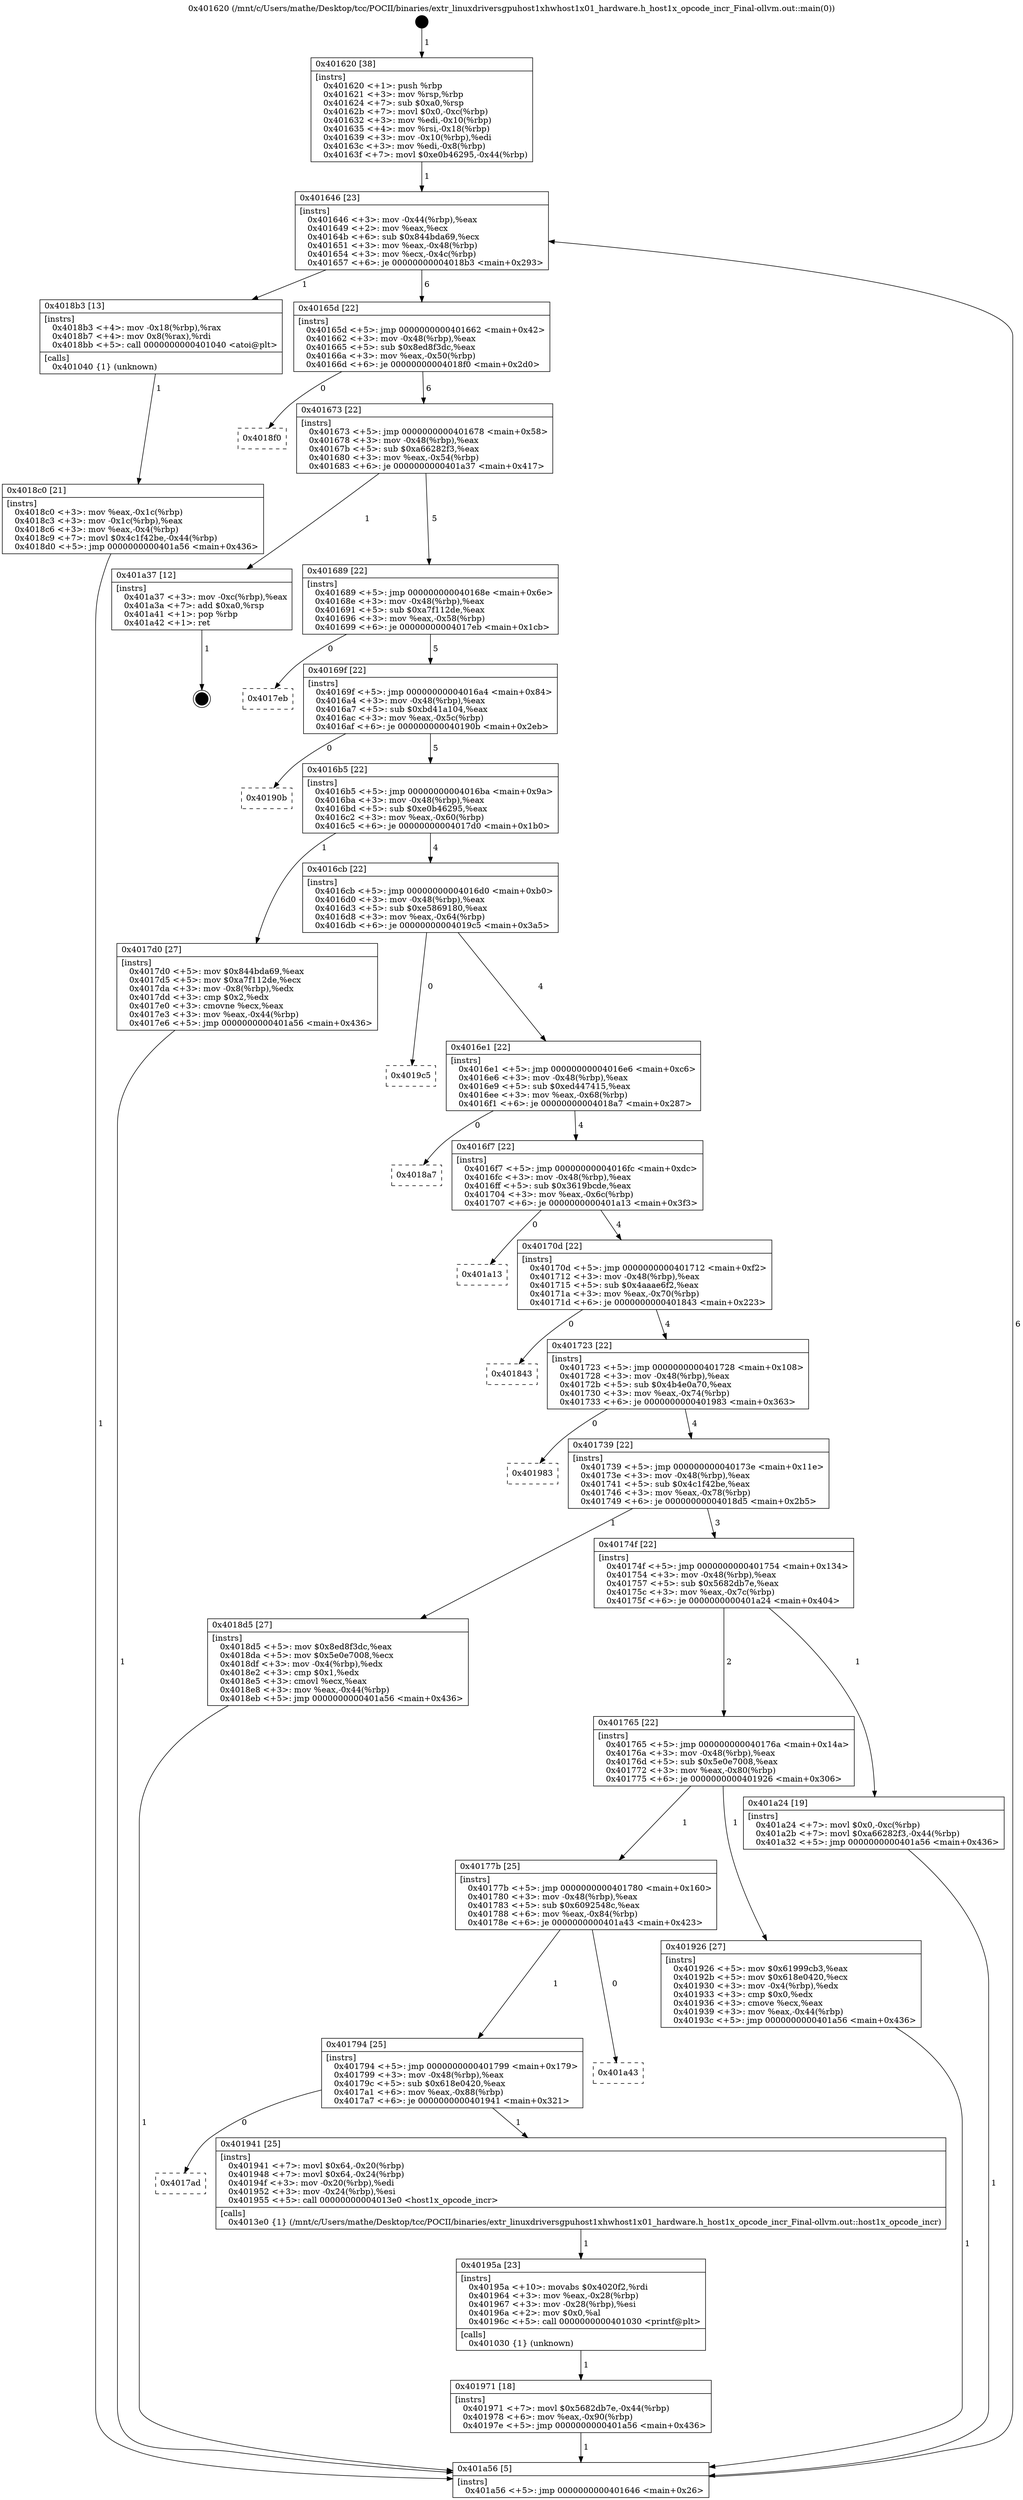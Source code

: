 digraph "0x401620" {
  label = "0x401620 (/mnt/c/Users/mathe/Desktop/tcc/POCII/binaries/extr_linuxdriversgpuhost1xhwhost1x01_hardware.h_host1x_opcode_incr_Final-ollvm.out::main(0))"
  labelloc = "t"
  node[shape=record]

  Entry [label="",width=0.3,height=0.3,shape=circle,fillcolor=black,style=filled]
  "0x401646" [label="{
     0x401646 [23]\l
     | [instrs]\l
     &nbsp;&nbsp;0x401646 \<+3\>: mov -0x44(%rbp),%eax\l
     &nbsp;&nbsp;0x401649 \<+2\>: mov %eax,%ecx\l
     &nbsp;&nbsp;0x40164b \<+6\>: sub $0x844bda69,%ecx\l
     &nbsp;&nbsp;0x401651 \<+3\>: mov %eax,-0x48(%rbp)\l
     &nbsp;&nbsp;0x401654 \<+3\>: mov %ecx,-0x4c(%rbp)\l
     &nbsp;&nbsp;0x401657 \<+6\>: je 00000000004018b3 \<main+0x293\>\l
  }"]
  "0x4018b3" [label="{
     0x4018b3 [13]\l
     | [instrs]\l
     &nbsp;&nbsp;0x4018b3 \<+4\>: mov -0x18(%rbp),%rax\l
     &nbsp;&nbsp;0x4018b7 \<+4\>: mov 0x8(%rax),%rdi\l
     &nbsp;&nbsp;0x4018bb \<+5\>: call 0000000000401040 \<atoi@plt\>\l
     | [calls]\l
     &nbsp;&nbsp;0x401040 \{1\} (unknown)\l
  }"]
  "0x40165d" [label="{
     0x40165d [22]\l
     | [instrs]\l
     &nbsp;&nbsp;0x40165d \<+5\>: jmp 0000000000401662 \<main+0x42\>\l
     &nbsp;&nbsp;0x401662 \<+3\>: mov -0x48(%rbp),%eax\l
     &nbsp;&nbsp;0x401665 \<+5\>: sub $0x8ed8f3dc,%eax\l
     &nbsp;&nbsp;0x40166a \<+3\>: mov %eax,-0x50(%rbp)\l
     &nbsp;&nbsp;0x40166d \<+6\>: je 00000000004018f0 \<main+0x2d0\>\l
  }"]
  Exit [label="",width=0.3,height=0.3,shape=circle,fillcolor=black,style=filled,peripheries=2]
  "0x4018f0" [label="{
     0x4018f0\l
  }", style=dashed]
  "0x401673" [label="{
     0x401673 [22]\l
     | [instrs]\l
     &nbsp;&nbsp;0x401673 \<+5\>: jmp 0000000000401678 \<main+0x58\>\l
     &nbsp;&nbsp;0x401678 \<+3\>: mov -0x48(%rbp),%eax\l
     &nbsp;&nbsp;0x40167b \<+5\>: sub $0xa66282f3,%eax\l
     &nbsp;&nbsp;0x401680 \<+3\>: mov %eax,-0x54(%rbp)\l
     &nbsp;&nbsp;0x401683 \<+6\>: je 0000000000401a37 \<main+0x417\>\l
  }"]
  "0x401971" [label="{
     0x401971 [18]\l
     | [instrs]\l
     &nbsp;&nbsp;0x401971 \<+7\>: movl $0x5682db7e,-0x44(%rbp)\l
     &nbsp;&nbsp;0x401978 \<+6\>: mov %eax,-0x90(%rbp)\l
     &nbsp;&nbsp;0x40197e \<+5\>: jmp 0000000000401a56 \<main+0x436\>\l
  }"]
  "0x401a37" [label="{
     0x401a37 [12]\l
     | [instrs]\l
     &nbsp;&nbsp;0x401a37 \<+3\>: mov -0xc(%rbp),%eax\l
     &nbsp;&nbsp;0x401a3a \<+7\>: add $0xa0,%rsp\l
     &nbsp;&nbsp;0x401a41 \<+1\>: pop %rbp\l
     &nbsp;&nbsp;0x401a42 \<+1\>: ret\l
  }"]
  "0x401689" [label="{
     0x401689 [22]\l
     | [instrs]\l
     &nbsp;&nbsp;0x401689 \<+5\>: jmp 000000000040168e \<main+0x6e\>\l
     &nbsp;&nbsp;0x40168e \<+3\>: mov -0x48(%rbp),%eax\l
     &nbsp;&nbsp;0x401691 \<+5\>: sub $0xa7f112de,%eax\l
     &nbsp;&nbsp;0x401696 \<+3\>: mov %eax,-0x58(%rbp)\l
     &nbsp;&nbsp;0x401699 \<+6\>: je 00000000004017eb \<main+0x1cb\>\l
  }"]
  "0x40195a" [label="{
     0x40195a [23]\l
     | [instrs]\l
     &nbsp;&nbsp;0x40195a \<+10\>: movabs $0x4020f2,%rdi\l
     &nbsp;&nbsp;0x401964 \<+3\>: mov %eax,-0x28(%rbp)\l
     &nbsp;&nbsp;0x401967 \<+3\>: mov -0x28(%rbp),%esi\l
     &nbsp;&nbsp;0x40196a \<+2\>: mov $0x0,%al\l
     &nbsp;&nbsp;0x40196c \<+5\>: call 0000000000401030 \<printf@plt\>\l
     | [calls]\l
     &nbsp;&nbsp;0x401030 \{1\} (unknown)\l
  }"]
  "0x4017eb" [label="{
     0x4017eb\l
  }", style=dashed]
  "0x40169f" [label="{
     0x40169f [22]\l
     | [instrs]\l
     &nbsp;&nbsp;0x40169f \<+5\>: jmp 00000000004016a4 \<main+0x84\>\l
     &nbsp;&nbsp;0x4016a4 \<+3\>: mov -0x48(%rbp),%eax\l
     &nbsp;&nbsp;0x4016a7 \<+5\>: sub $0xbd41a104,%eax\l
     &nbsp;&nbsp;0x4016ac \<+3\>: mov %eax,-0x5c(%rbp)\l
     &nbsp;&nbsp;0x4016af \<+6\>: je 000000000040190b \<main+0x2eb\>\l
  }"]
  "0x4017ad" [label="{
     0x4017ad\l
  }", style=dashed]
  "0x40190b" [label="{
     0x40190b\l
  }", style=dashed]
  "0x4016b5" [label="{
     0x4016b5 [22]\l
     | [instrs]\l
     &nbsp;&nbsp;0x4016b5 \<+5\>: jmp 00000000004016ba \<main+0x9a\>\l
     &nbsp;&nbsp;0x4016ba \<+3\>: mov -0x48(%rbp),%eax\l
     &nbsp;&nbsp;0x4016bd \<+5\>: sub $0xe0b46295,%eax\l
     &nbsp;&nbsp;0x4016c2 \<+3\>: mov %eax,-0x60(%rbp)\l
     &nbsp;&nbsp;0x4016c5 \<+6\>: je 00000000004017d0 \<main+0x1b0\>\l
  }"]
  "0x401941" [label="{
     0x401941 [25]\l
     | [instrs]\l
     &nbsp;&nbsp;0x401941 \<+7\>: movl $0x64,-0x20(%rbp)\l
     &nbsp;&nbsp;0x401948 \<+7\>: movl $0x64,-0x24(%rbp)\l
     &nbsp;&nbsp;0x40194f \<+3\>: mov -0x20(%rbp),%edi\l
     &nbsp;&nbsp;0x401952 \<+3\>: mov -0x24(%rbp),%esi\l
     &nbsp;&nbsp;0x401955 \<+5\>: call 00000000004013e0 \<host1x_opcode_incr\>\l
     | [calls]\l
     &nbsp;&nbsp;0x4013e0 \{1\} (/mnt/c/Users/mathe/Desktop/tcc/POCII/binaries/extr_linuxdriversgpuhost1xhwhost1x01_hardware.h_host1x_opcode_incr_Final-ollvm.out::host1x_opcode_incr)\l
  }"]
  "0x4017d0" [label="{
     0x4017d0 [27]\l
     | [instrs]\l
     &nbsp;&nbsp;0x4017d0 \<+5\>: mov $0x844bda69,%eax\l
     &nbsp;&nbsp;0x4017d5 \<+5\>: mov $0xa7f112de,%ecx\l
     &nbsp;&nbsp;0x4017da \<+3\>: mov -0x8(%rbp),%edx\l
     &nbsp;&nbsp;0x4017dd \<+3\>: cmp $0x2,%edx\l
     &nbsp;&nbsp;0x4017e0 \<+3\>: cmovne %ecx,%eax\l
     &nbsp;&nbsp;0x4017e3 \<+3\>: mov %eax,-0x44(%rbp)\l
     &nbsp;&nbsp;0x4017e6 \<+5\>: jmp 0000000000401a56 \<main+0x436\>\l
  }"]
  "0x4016cb" [label="{
     0x4016cb [22]\l
     | [instrs]\l
     &nbsp;&nbsp;0x4016cb \<+5\>: jmp 00000000004016d0 \<main+0xb0\>\l
     &nbsp;&nbsp;0x4016d0 \<+3\>: mov -0x48(%rbp),%eax\l
     &nbsp;&nbsp;0x4016d3 \<+5\>: sub $0xe5869180,%eax\l
     &nbsp;&nbsp;0x4016d8 \<+3\>: mov %eax,-0x64(%rbp)\l
     &nbsp;&nbsp;0x4016db \<+6\>: je 00000000004019c5 \<main+0x3a5\>\l
  }"]
  "0x401a56" [label="{
     0x401a56 [5]\l
     | [instrs]\l
     &nbsp;&nbsp;0x401a56 \<+5\>: jmp 0000000000401646 \<main+0x26\>\l
  }"]
  "0x401620" [label="{
     0x401620 [38]\l
     | [instrs]\l
     &nbsp;&nbsp;0x401620 \<+1\>: push %rbp\l
     &nbsp;&nbsp;0x401621 \<+3\>: mov %rsp,%rbp\l
     &nbsp;&nbsp;0x401624 \<+7\>: sub $0xa0,%rsp\l
     &nbsp;&nbsp;0x40162b \<+7\>: movl $0x0,-0xc(%rbp)\l
     &nbsp;&nbsp;0x401632 \<+3\>: mov %edi,-0x10(%rbp)\l
     &nbsp;&nbsp;0x401635 \<+4\>: mov %rsi,-0x18(%rbp)\l
     &nbsp;&nbsp;0x401639 \<+3\>: mov -0x10(%rbp),%edi\l
     &nbsp;&nbsp;0x40163c \<+3\>: mov %edi,-0x8(%rbp)\l
     &nbsp;&nbsp;0x40163f \<+7\>: movl $0xe0b46295,-0x44(%rbp)\l
  }"]
  "0x4018c0" [label="{
     0x4018c0 [21]\l
     | [instrs]\l
     &nbsp;&nbsp;0x4018c0 \<+3\>: mov %eax,-0x1c(%rbp)\l
     &nbsp;&nbsp;0x4018c3 \<+3\>: mov -0x1c(%rbp),%eax\l
     &nbsp;&nbsp;0x4018c6 \<+3\>: mov %eax,-0x4(%rbp)\l
     &nbsp;&nbsp;0x4018c9 \<+7\>: movl $0x4c1f42be,-0x44(%rbp)\l
     &nbsp;&nbsp;0x4018d0 \<+5\>: jmp 0000000000401a56 \<main+0x436\>\l
  }"]
  "0x401794" [label="{
     0x401794 [25]\l
     | [instrs]\l
     &nbsp;&nbsp;0x401794 \<+5\>: jmp 0000000000401799 \<main+0x179\>\l
     &nbsp;&nbsp;0x401799 \<+3\>: mov -0x48(%rbp),%eax\l
     &nbsp;&nbsp;0x40179c \<+5\>: sub $0x618e0420,%eax\l
     &nbsp;&nbsp;0x4017a1 \<+6\>: mov %eax,-0x88(%rbp)\l
     &nbsp;&nbsp;0x4017a7 \<+6\>: je 0000000000401941 \<main+0x321\>\l
  }"]
  "0x4019c5" [label="{
     0x4019c5\l
  }", style=dashed]
  "0x4016e1" [label="{
     0x4016e1 [22]\l
     | [instrs]\l
     &nbsp;&nbsp;0x4016e1 \<+5\>: jmp 00000000004016e6 \<main+0xc6\>\l
     &nbsp;&nbsp;0x4016e6 \<+3\>: mov -0x48(%rbp),%eax\l
     &nbsp;&nbsp;0x4016e9 \<+5\>: sub $0xed447415,%eax\l
     &nbsp;&nbsp;0x4016ee \<+3\>: mov %eax,-0x68(%rbp)\l
     &nbsp;&nbsp;0x4016f1 \<+6\>: je 00000000004018a7 \<main+0x287\>\l
  }"]
  "0x401a43" [label="{
     0x401a43\l
  }", style=dashed]
  "0x4018a7" [label="{
     0x4018a7\l
  }", style=dashed]
  "0x4016f7" [label="{
     0x4016f7 [22]\l
     | [instrs]\l
     &nbsp;&nbsp;0x4016f7 \<+5\>: jmp 00000000004016fc \<main+0xdc\>\l
     &nbsp;&nbsp;0x4016fc \<+3\>: mov -0x48(%rbp),%eax\l
     &nbsp;&nbsp;0x4016ff \<+5\>: sub $0x3619bcde,%eax\l
     &nbsp;&nbsp;0x401704 \<+3\>: mov %eax,-0x6c(%rbp)\l
     &nbsp;&nbsp;0x401707 \<+6\>: je 0000000000401a13 \<main+0x3f3\>\l
  }"]
  "0x40177b" [label="{
     0x40177b [25]\l
     | [instrs]\l
     &nbsp;&nbsp;0x40177b \<+5\>: jmp 0000000000401780 \<main+0x160\>\l
     &nbsp;&nbsp;0x401780 \<+3\>: mov -0x48(%rbp),%eax\l
     &nbsp;&nbsp;0x401783 \<+5\>: sub $0x6092548c,%eax\l
     &nbsp;&nbsp;0x401788 \<+6\>: mov %eax,-0x84(%rbp)\l
     &nbsp;&nbsp;0x40178e \<+6\>: je 0000000000401a43 \<main+0x423\>\l
  }"]
  "0x401a13" [label="{
     0x401a13\l
  }", style=dashed]
  "0x40170d" [label="{
     0x40170d [22]\l
     | [instrs]\l
     &nbsp;&nbsp;0x40170d \<+5\>: jmp 0000000000401712 \<main+0xf2\>\l
     &nbsp;&nbsp;0x401712 \<+3\>: mov -0x48(%rbp),%eax\l
     &nbsp;&nbsp;0x401715 \<+5\>: sub $0x4aaae6f2,%eax\l
     &nbsp;&nbsp;0x40171a \<+3\>: mov %eax,-0x70(%rbp)\l
     &nbsp;&nbsp;0x40171d \<+6\>: je 0000000000401843 \<main+0x223\>\l
  }"]
  "0x401926" [label="{
     0x401926 [27]\l
     | [instrs]\l
     &nbsp;&nbsp;0x401926 \<+5\>: mov $0x61999cb3,%eax\l
     &nbsp;&nbsp;0x40192b \<+5\>: mov $0x618e0420,%ecx\l
     &nbsp;&nbsp;0x401930 \<+3\>: mov -0x4(%rbp),%edx\l
     &nbsp;&nbsp;0x401933 \<+3\>: cmp $0x0,%edx\l
     &nbsp;&nbsp;0x401936 \<+3\>: cmove %ecx,%eax\l
     &nbsp;&nbsp;0x401939 \<+3\>: mov %eax,-0x44(%rbp)\l
     &nbsp;&nbsp;0x40193c \<+5\>: jmp 0000000000401a56 \<main+0x436\>\l
  }"]
  "0x401843" [label="{
     0x401843\l
  }", style=dashed]
  "0x401723" [label="{
     0x401723 [22]\l
     | [instrs]\l
     &nbsp;&nbsp;0x401723 \<+5\>: jmp 0000000000401728 \<main+0x108\>\l
     &nbsp;&nbsp;0x401728 \<+3\>: mov -0x48(%rbp),%eax\l
     &nbsp;&nbsp;0x40172b \<+5\>: sub $0x4b4e0a70,%eax\l
     &nbsp;&nbsp;0x401730 \<+3\>: mov %eax,-0x74(%rbp)\l
     &nbsp;&nbsp;0x401733 \<+6\>: je 0000000000401983 \<main+0x363\>\l
  }"]
  "0x401765" [label="{
     0x401765 [22]\l
     | [instrs]\l
     &nbsp;&nbsp;0x401765 \<+5\>: jmp 000000000040176a \<main+0x14a\>\l
     &nbsp;&nbsp;0x40176a \<+3\>: mov -0x48(%rbp),%eax\l
     &nbsp;&nbsp;0x40176d \<+5\>: sub $0x5e0e7008,%eax\l
     &nbsp;&nbsp;0x401772 \<+3\>: mov %eax,-0x80(%rbp)\l
     &nbsp;&nbsp;0x401775 \<+6\>: je 0000000000401926 \<main+0x306\>\l
  }"]
  "0x401983" [label="{
     0x401983\l
  }", style=dashed]
  "0x401739" [label="{
     0x401739 [22]\l
     | [instrs]\l
     &nbsp;&nbsp;0x401739 \<+5\>: jmp 000000000040173e \<main+0x11e\>\l
     &nbsp;&nbsp;0x40173e \<+3\>: mov -0x48(%rbp),%eax\l
     &nbsp;&nbsp;0x401741 \<+5\>: sub $0x4c1f42be,%eax\l
     &nbsp;&nbsp;0x401746 \<+3\>: mov %eax,-0x78(%rbp)\l
     &nbsp;&nbsp;0x401749 \<+6\>: je 00000000004018d5 \<main+0x2b5\>\l
  }"]
  "0x401a24" [label="{
     0x401a24 [19]\l
     | [instrs]\l
     &nbsp;&nbsp;0x401a24 \<+7\>: movl $0x0,-0xc(%rbp)\l
     &nbsp;&nbsp;0x401a2b \<+7\>: movl $0xa66282f3,-0x44(%rbp)\l
     &nbsp;&nbsp;0x401a32 \<+5\>: jmp 0000000000401a56 \<main+0x436\>\l
  }"]
  "0x4018d5" [label="{
     0x4018d5 [27]\l
     | [instrs]\l
     &nbsp;&nbsp;0x4018d5 \<+5\>: mov $0x8ed8f3dc,%eax\l
     &nbsp;&nbsp;0x4018da \<+5\>: mov $0x5e0e7008,%ecx\l
     &nbsp;&nbsp;0x4018df \<+3\>: mov -0x4(%rbp),%edx\l
     &nbsp;&nbsp;0x4018e2 \<+3\>: cmp $0x1,%edx\l
     &nbsp;&nbsp;0x4018e5 \<+3\>: cmovl %ecx,%eax\l
     &nbsp;&nbsp;0x4018e8 \<+3\>: mov %eax,-0x44(%rbp)\l
     &nbsp;&nbsp;0x4018eb \<+5\>: jmp 0000000000401a56 \<main+0x436\>\l
  }"]
  "0x40174f" [label="{
     0x40174f [22]\l
     | [instrs]\l
     &nbsp;&nbsp;0x40174f \<+5\>: jmp 0000000000401754 \<main+0x134\>\l
     &nbsp;&nbsp;0x401754 \<+3\>: mov -0x48(%rbp),%eax\l
     &nbsp;&nbsp;0x401757 \<+5\>: sub $0x5682db7e,%eax\l
     &nbsp;&nbsp;0x40175c \<+3\>: mov %eax,-0x7c(%rbp)\l
     &nbsp;&nbsp;0x40175f \<+6\>: je 0000000000401a24 \<main+0x404\>\l
  }"]
  Entry -> "0x401620" [label=" 1"]
  "0x401646" -> "0x4018b3" [label=" 1"]
  "0x401646" -> "0x40165d" [label=" 6"]
  "0x401a37" -> Exit [label=" 1"]
  "0x40165d" -> "0x4018f0" [label=" 0"]
  "0x40165d" -> "0x401673" [label=" 6"]
  "0x401a24" -> "0x401a56" [label=" 1"]
  "0x401673" -> "0x401a37" [label=" 1"]
  "0x401673" -> "0x401689" [label=" 5"]
  "0x401971" -> "0x401a56" [label=" 1"]
  "0x401689" -> "0x4017eb" [label=" 0"]
  "0x401689" -> "0x40169f" [label=" 5"]
  "0x40195a" -> "0x401971" [label=" 1"]
  "0x40169f" -> "0x40190b" [label=" 0"]
  "0x40169f" -> "0x4016b5" [label=" 5"]
  "0x401941" -> "0x40195a" [label=" 1"]
  "0x4016b5" -> "0x4017d0" [label=" 1"]
  "0x4016b5" -> "0x4016cb" [label=" 4"]
  "0x4017d0" -> "0x401a56" [label=" 1"]
  "0x401620" -> "0x401646" [label=" 1"]
  "0x401a56" -> "0x401646" [label=" 6"]
  "0x4018b3" -> "0x4018c0" [label=" 1"]
  "0x4018c0" -> "0x401a56" [label=" 1"]
  "0x401794" -> "0x4017ad" [label=" 0"]
  "0x4016cb" -> "0x4019c5" [label=" 0"]
  "0x4016cb" -> "0x4016e1" [label=" 4"]
  "0x401794" -> "0x401941" [label=" 1"]
  "0x4016e1" -> "0x4018a7" [label=" 0"]
  "0x4016e1" -> "0x4016f7" [label=" 4"]
  "0x40177b" -> "0x401794" [label=" 1"]
  "0x4016f7" -> "0x401a13" [label=" 0"]
  "0x4016f7" -> "0x40170d" [label=" 4"]
  "0x40177b" -> "0x401a43" [label=" 0"]
  "0x40170d" -> "0x401843" [label=" 0"]
  "0x40170d" -> "0x401723" [label=" 4"]
  "0x401926" -> "0x401a56" [label=" 1"]
  "0x401723" -> "0x401983" [label=" 0"]
  "0x401723" -> "0x401739" [label=" 4"]
  "0x401765" -> "0x401926" [label=" 1"]
  "0x401739" -> "0x4018d5" [label=" 1"]
  "0x401739" -> "0x40174f" [label=" 3"]
  "0x4018d5" -> "0x401a56" [label=" 1"]
  "0x401765" -> "0x40177b" [label=" 1"]
  "0x40174f" -> "0x401a24" [label=" 1"]
  "0x40174f" -> "0x401765" [label=" 2"]
}
